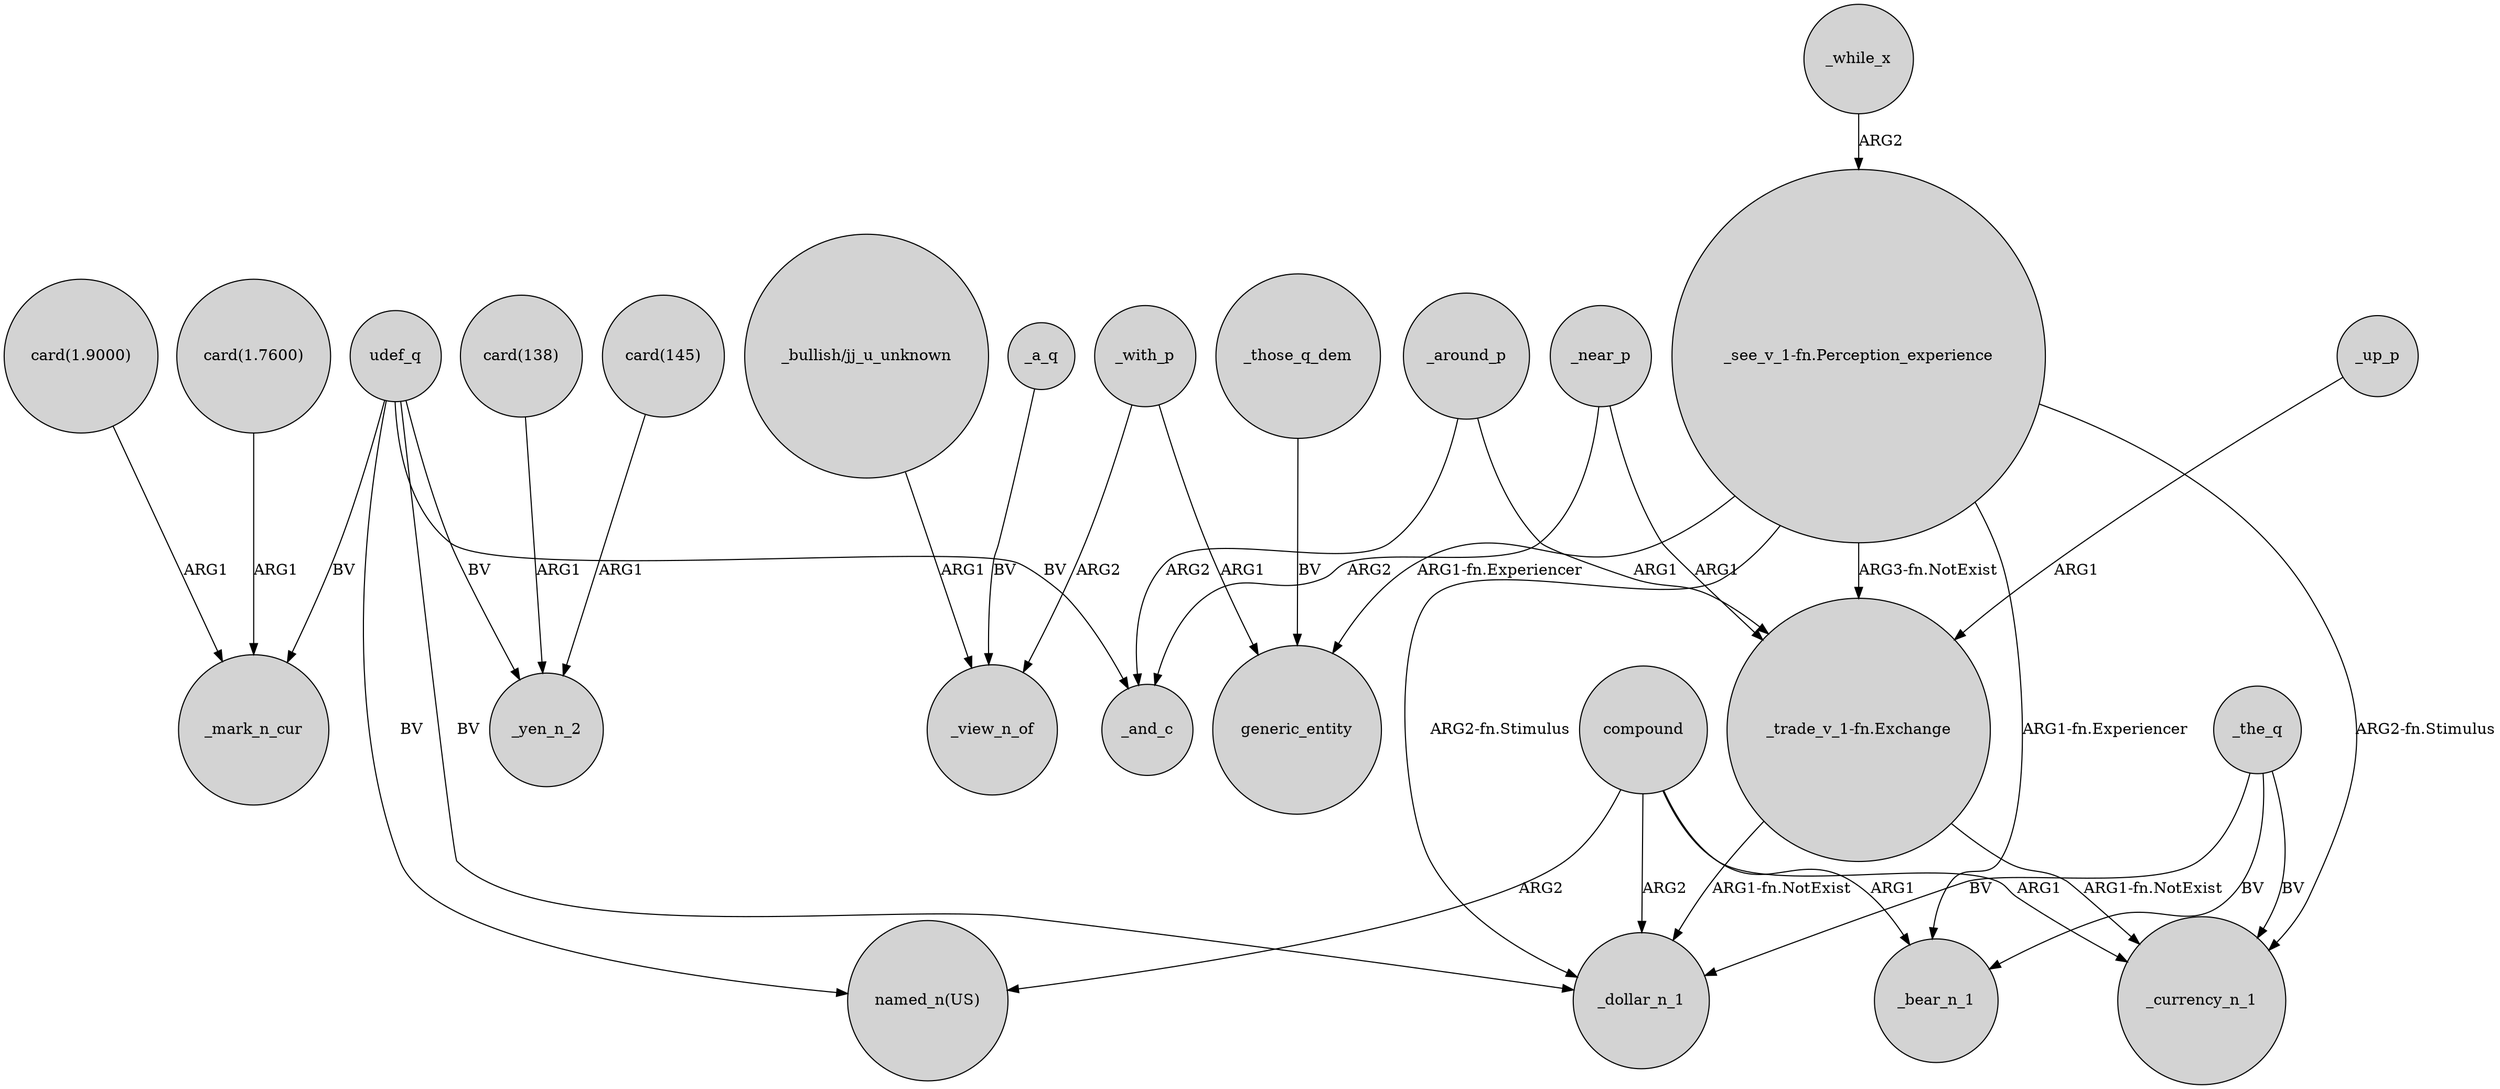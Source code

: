 digraph {
	node [shape=circle style=filled]
	_around_p -> "_trade_v_1-fn.Exchange" [label=ARG1]
	"card(1.9000)" -> _mark_n_cur [label=ARG1]
	udef_q -> _yen_n_2 [label=BV]
	"card(1.7600)" -> _mark_n_cur [label=ARG1]
	udef_q -> "named_n(US)" [label=BV]
	"card(138)" -> _yen_n_2 [label=ARG1]
	_around_p -> _and_c [label=ARG2]
	_with_p -> generic_entity [label=ARG1]
	udef_q -> _mark_n_cur [label=BV]
	_the_q -> _dollar_n_1 [label=BV]
	compound -> _currency_n_1 [label=ARG1]
	_with_p -> _view_n_of [label=ARG2]
	_near_p -> "_trade_v_1-fn.Exchange" [label=ARG1]
	compound -> "named_n(US)" [label=ARG2]
	"_see_v_1-fn.Perception_experience" -> generic_entity [label="ARG1-fn.Experiencer"]
	"_see_v_1-fn.Perception_experience" -> _currency_n_1 [label="ARG2-fn.Stimulus"]
	_a_q -> _view_n_of [label=BV]
	_while_x -> "_see_v_1-fn.Perception_experience" [label=ARG2]
	_up_p -> "_trade_v_1-fn.Exchange" [label=ARG1]
	compound -> _bear_n_1 [label=ARG1]
	"_bullish/jj_u_unknown" -> _view_n_of [label=ARG1]
	"_see_v_1-fn.Perception_experience" -> "_trade_v_1-fn.Exchange" [label="ARG3-fn.NotExist"]
	_near_p -> _and_c [label=ARG2]
	"_trade_v_1-fn.Exchange" -> _dollar_n_1 [label="ARG1-fn.NotExist"]
	"card(145)" -> _yen_n_2 [label=ARG1]
	_the_q -> _currency_n_1 [label=BV]
	compound -> _dollar_n_1 [label=ARG2]
	udef_q -> _and_c [label=BV]
	"_trade_v_1-fn.Exchange" -> _currency_n_1 [label="ARG1-fn.NotExist"]
	_those_q_dem -> generic_entity [label=BV]
	udef_q -> _dollar_n_1 [label=BV]
	"_see_v_1-fn.Perception_experience" -> _bear_n_1 [label="ARG1-fn.Experiencer"]
	_the_q -> _bear_n_1 [label=BV]
	"_see_v_1-fn.Perception_experience" -> _dollar_n_1 [label="ARG2-fn.Stimulus"]
}
